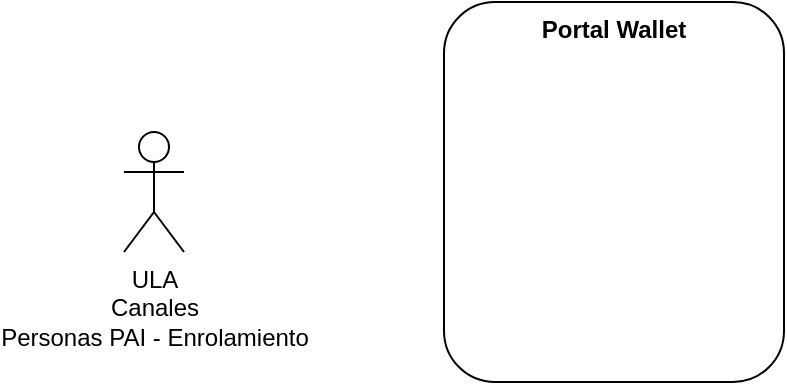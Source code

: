 <mxfile version="27.0.6">
  <diagram name="Page-1" id="MzNdz1h2tU1nxYH_DZqX">
    <mxGraphModel dx="2253" dy="757" grid="1" gridSize="10" guides="1" tooltips="1" connect="1" arrows="1" fold="1" page="1" pageScale="1" pageWidth="827" pageHeight="1169" math="0" shadow="0">
      <root>
        <mxCell id="0" />
        <mxCell id="1" parent="0" />
        <mxCell id="zkjmSqwJ4qiCLjQJD0WH-1" value="Portal Wallet" style="rounded=1;whiteSpace=wrap;html=1;verticalAlign=top;fontStyle=1" vertex="1" parent="1">
          <mxGeometry x="50" y="85" width="170" height="190" as="geometry" />
        </mxCell>
        <mxCell id="zkjmSqwJ4qiCLjQJD0WH-2" value="ULA&lt;br&gt;Canales&lt;div&gt;Personas PAI - Enrolamiento&lt;/div&gt;" style="shape=umlActor;verticalLabelPosition=bottom;verticalAlign=top;html=1;outlineConnect=0;" vertex="1" parent="1">
          <mxGeometry x="-110" y="150" width="30" height="60" as="geometry" />
        </mxCell>
      </root>
    </mxGraphModel>
  </diagram>
</mxfile>
